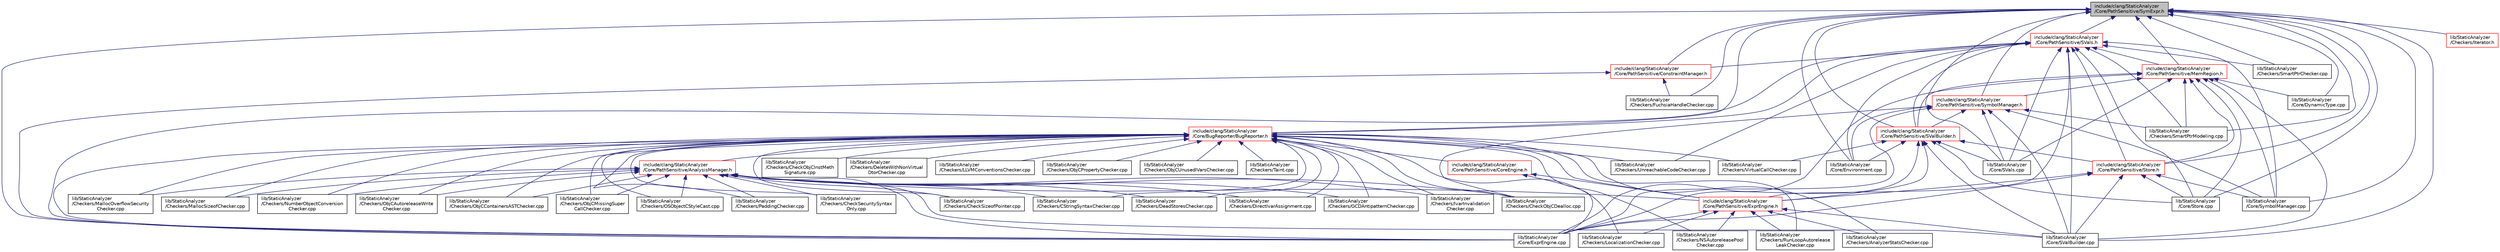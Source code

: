 digraph "include/clang/StaticAnalyzer/Core/PathSensitive/SymExpr.h"
{
 // LATEX_PDF_SIZE
  bgcolor="transparent";
  edge [fontname="Helvetica",fontsize="10",labelfontname="Helvetica",labelfontsize="10"];
  node [fontname="Helvetica",fontsize="10",shape=record];
  Node1 [label="include/clang/StaticAnalyzer\l/Core/PathSensitive/SymExpr.h",height=0.2,width=0.4,color="black", fillcolor="grey75", style="filled", fontcolor="black",tooltip=" "];
  Node1 -> Node2 [dir="back",color="midnightblue",fontsize="10",style="solid",fontname="Helvetica"];
  Node2 [label="include/clang/StaticAnalyzer\l/Core/BugReporter/BugReporter.h",height=0.2,width=0.4,color="red",URL="$BugReporter_8h.html",tooltip=" "];
  Node2 -> Node3 [dir="back",color="midnightblue",fontsize="10",style="solid",fontname="Helvetica"];
  Node3 [label="include/clang/StaticAnalyzer\l/Core/PathSensitive/AnalysisManager.h",height=0.2,width=0.4,color="red",URL="$AnalysisManager_8h.html",tooltip=" "];
  Node3 -> Node4 [dir="back",color="midnightblue",fontsize="10",style="solid",fontname="Helvetica"];
  Node4 [label="include/clang/StaticAnalyzer\l/Core/PathSensitive/ExprEngine.h",height=0.2,width=0.4,color="red",URL="$ExprEngine_8h.html",tooltip=" "];
  Node4 -> Node138 [dir="back",color="midnightblue",fontsize="10",style="solid",fontname="Helvetica"];
  Node138 [label="lib/StaticAnalyzer\l/Checkers/AnalyzerStatsChecker.cpp",height=0.2,width=0.4,color="black",URL="$AnalyzerStatsChecker_8cpp.html",tooltip=" "];
  Node4 -> Node48 [dir="back",color="midnightblue",fontsize="10",style="solid",fontname="Helvetica"];
  Node48 [label="lib/StaticAnalyzer\l/Checkers/LocalizationChecker.cpp",height=0.2,width=0.4,color="black",URL="$LocalizationChecker_8cpp.html",tooltip=" "];
  Node4 -> Node59 [dir="back",color="midnightblue",fontsize="10",style="solid",fontname="Helvetica"];
  Node59 [label="lib/StaticAnalyzer\l/Checkers/NSAutoreleasePool\lChecker.cpp",height=0.2,width=0.4,color="black",URL="$NSAutoreleasePoolChecker_8cpp.html",tooltip=" "];
  Node4 -> Node68 [dir="back",color="midnightblue",fontsize="10",style="solid",fontname="Helvetica"];
  Node68 [label="lib/StaticAnalyzer\l/Checkers/RunLoopAutorelease\lLeakChecker.cpp",height=0.2,width=0.4,color="black",URL="$RunLoopAutoreleaseLeakChecker_8cpp.html",tooltip=" "];
  Node4 -> Node83 [dir="back",color="midnightblue",fontsize="10",style="solid",fontname="Helvetica"];
  Node83 [label="lib/StaticAnalyzer\l/Core/ExprEngine.cpp",height=0.2,width=0.4,color="black",URL="$ExprEngine_8cpp.html",tooltip=" "];
  Node4 -> Node144 [dir="back",color="midnightblue",fontsize="10",style="solid",fontname="Helvetica"];
  Node144 [label="lib/StaticAnalyzer\l/Core/SValBuilder.cpp",height=0.2,width=0.4,color="black",URL="$SValBuilder_8cpp.html",tooltip=" "];
  Node3 -> Node40 [dir="back",color="midnightblue",fontsize="10",style="solid",fontname="Helvetica"];
  Node40 [label="lib/StaticAnalyzer\l/Checkers/CheckObjCDealloc.cpp",height=0.2,width=0.4,color="black",URL="$CheckObjCDealloc_8cpp.html",tooltip=" "];
  Node3 -> Node146 [dir="back",color="midnightblue",fontsize="10",style="solid",fontname="Helvetica"];
  Node146 [label="lib/StaticAnalyzer\l/Checkers/CheckSecuritySyntax\lOnly.cpp",height=0.2,width=0.4,color="black",URL="$CheckSecuritySyntaxOnly_8cpp.html",tooltip=" "];
  Node3 -> Node147 [dir="back",color="midnightblue",fontsize="10",style="solid",fontname="Helvetica"];
  Node147 [label="lib/StaticAnalyzer\l/Checkers/CheckSizeofPointer.cpp",height=0.2,width=0.4,color="black",URL="$CheckSizeofPointer_8cpp.html",tooltip=" "];
  Node3 -> Node106 [dir="back",color="midnightblue",fontsize="10",style="solid",fontname="Helvetica"];
  Node106 [label="lib/StaticAnalyzer\l/Checkers/CStringSyntaxChecker.cpp",height=0.2,width=0.4,color="black",URL="$CStringSyntaxChecker_8cpp.html",tooltip=" "];
  Node3 -> Node148 [dir="back",color="midnightblue",fontsize="10",style="solid",fontname="Helvetica"];
  Node148 [label="lib/StaticAnalyzer\l/Checkers/DeadStoresChecker.cpp",height=0.2,width=0.4,color="black",URL="$DeadStoresChecker_8cpp.html",tooltip=" "];
  Node3 -> Node149 [dir="back",color="midnightblue",fontsize="10",style="solid",fontname="Helvetica"];
  Node149 [label="lib/StaticAnalyzer\l/Checkers/DirectIvarAssignment.cpp",height=0.2,width=0.4,color="black",URL="$DirectIvarAssignment_8cpp.html",tooltip=" "];
  Node3 -> Node150 [dir="back",color="midnightblue",fontsize="10",style="solid",fontname="Helvetica"];
  Node150 [label="lib/StaticAnalyzer\l/Checkers/GCDAntipatternChecker.cpp",height=0.2,width=0.4,color="black",URL="$GCDAntipatternChecker_8cpp.html",tooltip=" "];
  Node3 -> Node151 [dir="back",color="midnightblue",fontsize="10",style="solid",fontname="Helvetica"];
  Node151 [label="lib/StaticAnalyzer\l/Checkers/IvarInvalidation\lChecker.cpp",height=0.2,width=0.4,color="black",URL="$IvarInvalidationChecker_8cpp.html",tooltip=" "];
  Node3 -> Node152 [dir="back",color="midnightblue",fontsize="10",style="solid",fontname="Helvetica"];
  Node152 [label="lib/StaticAnalyzer\l/Checkers/MallocOverflowSecurity\lChecker.cpp",height=0.2,width=0.4,color="black",URL="$MallocOverflowSecurityChecker_8cpp.html",tooltip=" "];
  Node3 -> Node153 [dir="back",color="midnightblue",fontsize="10",style="solid",fontname="Helvetica"];
  Node153 [label="lib/StaticAnalyzer\l/Checkers/MallocSizeofChecker.cpp",height=0.2,width=0.4,color="black",URL="$MallocSizeofChecker_8cpp.html",tooltip=" "];
  Node3 -> Node154 [dir="back",color="midnightblue",fontsize="10",style="solid",fontname="Helvetica"];
  Node154 [label="lib/StaticAnalyzer\l/Checkers/NumberObjectConversion\lChecker.cpp",height=0.2,width=0.4,color="black",URL="$NumberObjectConversionChecker_8cpp.html",tooltip=" "];
  Node3 -> Node155 [dir="back",color="midnightblue",fontsize="10",style="solid",fontname="Helvetica"];
  Node155 [label="lib/StaticAnalyzer\l/Checkers/ObjCAutoreleaseWrite\lChecker.cpp",height=0.2,width=0.4,color="black",URL="$ObjCAutoreleaseWriteChecker_8cpp.html",tooltip=" "];
  Node3 -> Node156 [dir="back",color="midnightblue",fontsize="10",style="solid",fontname="Helvetica"];
  Node156 [label="lib/StaticAnalyzer\l/Checkers/ObjCContainersASTChecker.cpp",height=0.2,width=0.4,color="black",URL="$ObjCContainersASTChecker_8cpp.html",tooltip=" "];
  Node3 -> Node157 [dir="back",color="midnightblue",fontsize="10",style="solid",fontname="Helvetica"];
  Node157 [label="lib/StaticAnalyzer\l/Checkers/ObjCMissingSuper\lCallChecker.cpp",height=0.2,width=0.4,color="black",URL="$ObjCMissingSuperCallChecker_8cpp.html",tooltip=" "];
  Node3 -> Node158 [dir="back",color="midnightblue",fontsize="10",style="solid",fontname="Helvetica"];
  Node158 [label="lib/StaticAnalyzer\l/Checkers/OSObjectCStyleCast.cpp",height=0.2,width=0.4,color="black",URL="$OSObjectCStyleCast_8cpp.html",tooltip=" "];
  Node3 -> Node159 [dir="back",color="midnightblue",fontsize="10",style="solid",fontname="Helvetica"];
  Node159 [label="lib/StaticAnalyzer\l/Checkers/PaddingChecker.cpp",height=0.2,width=0.4,color="black",URL="$PaddingChecker_8cpp.html",tooltip=" "];
  Node3 -> Node83 [dir="back",color="midnightblue",fontsize="10",style="solid",fontname="Helvetica"];
  Node3 -> Node144 [dir="back",color="midnightblue",fontsize="10",style="solid",fontname="Helvetica"];
  Node2 -> Node161 [dir="back",color="midnightblue",fontsize="10",style="solid",fontname="Helvetica"];
  Node161 [label="include/clang/StaticAnalyzer\l/Core/PathSensitive/CoreEngine.h",height=0.2,width=0.4,color="red",URL="$CoreEngine_8h.html",tooltip=" "];
  Node161 -> Node4 [dir="back",color="midnightblue",fontsize="10",style="solid",fontname="Helvetica"];
  Node161 -> Node83 [dir="back",color="midnightblue",fontsize="10",style="solid",fontname="Helvetica"];
  Node2 -> Node4 [dir="back",color="midnightblue",fontsize="10",style="solid",fontname="Helvetica"];
  Node2 -> Node138 [dir="back",color="midnightblue",fontsize="10",style="solid",fontname="Helvetica"];
  Node2 -> Node40 [dir="back",color="midnightblue",fontsize="10",style="solid",fontname="Helvetica"];
  Node2 -> Node162 [dir="back",color="midnightblue",fontsize="10",style="solid",fontname="Helvetica"];
  Node162 [label="lib/StaticAnalyzer\l/Checkers/CheckObjCInstMeth\lSignature.cpp",height=0.2,width=0.4,color="black",URL="$CheckObjCInstMethSignature_8cpp.html",tooltip=" "];
  Node2 -> Node146 [dir="back",color="midnightblue",fontsize="10",style="solid",fontname="Helvetica"];
  Node2 -> Node147 [dir="back",color="midnightblue",fontsize="10",style="solid",fontname="Helvetica"];
  Node2 -> Node106 [dir="back",color="midnightblue",fontsize="10",style="solid",fontname="Helvetica"];
  Node2 -> Node148 [dir="back",color="midnightblue",fontsize="10",style="solid",fontname="Helvetica"];
  Node2 -> Node41 [dir="back",color="midnightblue",fontsize="10",style="solid",fontname="Helvetica"];
  Node41 [label="lib/StaticAnalyzer\l/Checkers/DeleteWithNonVirtual\lDtorChecker.cpp",height=0.2,width=0.4,color="black",URL="$DeleteWithNonVirtualDtorChecker_8cpp.html",tooltip=" "];
  Node2 -> Node149 [dir="back",color="midnightblue",fontsize="10",style="solid",fontname="Helvetica"];
  Node2 -> Node150 [dir="back",color="midnightblue",fontsize="10",style="solid",fontname="Helvetica"];
  Node2 -> Node151 [dir="back",color="midnightblue",fontsize="10",style="solid",fontname="Helvetica"];
  Node2 -> Node163 [dir="back",color="midnightblue",fontsize="10",style="solid",fontname="Helvetica"];
  Node163 [label="lib/StaticAnalyzer\l/Checkers/LLVMConventionsChecker.cpp",height=0.2,width=0.4,color="black",URL="$LLVMConventionsChecker_8cpp.html",tooltip=" "];
  Node2 -> Node48 [dir="back",color="midnightblue",fontsize="10",style="solid",fontname="Helvetica"];
  Node2 -> Node152 [dir="back",color="midnightblue",fontsize="10",style="solid",fontname="Helvetica"];
  Node2 -> Node153 [dir="back",color="midnightblue",fontsize="10",style="solid",fontname="Helvetica"];
  Node2 -> Node59 [dir="back",color="midnightblue",fontsize="10",style="solid",fontname="Helvetica"];
  Node2 -> Node154 [dir="back",color="midnightblue",fontsize="10",style="solid",fontname="Helvetica"];
  Node2 -> Node155 [dir="back",color="midnightblue",fontsize="10",style="solid",fontname="Helvetica"];
  Node2 -> Node156 [dir="back",color="midnightblue",fontsize="10",style="solid",fontname="Helvetica"];
  Node2 -> Node157 [dir="back",color="midnightblue",fontsize="10",style="solid",fontname="Helvetica"];
  Node2 -> Node164 [dir="back",color="midnightblue",fontsize="10",style="solid",fontname="Helvetica"];
  Node164 [label="lib/StaticAnalyzer\l/Checkers/ObjCPropertyChecker.cpp",height=0.2,width=0.4,color="black",URL="$ObjCPropertyChecker_8cpp.html",tooltip=" "];
  Node2 -> Node165 [dir="back",color="midnightblue",fontsize="10",style="solid",fontname="Helvetica"];
  Node165 [label="lib/StaticAnalyzer\l/Checkers/ObjCUnusedIVarsChecker.cpp",height=0.2,width=0.4,color="black",URL="$ObjCUnusedIVarsChecker_8cpp.html",tooltip=" "];
  Node2 -> Node158 [dir="back",color="midnightblue",fontsize="10",style="solid",fontname="Helvetica"];
  Node2 -> Node159 [dir="back",color="midnightblue",fontsize="10",style="solid",fontname="Helvetica"];
  Node2 -> Node68 [dir="back",color="midnightblue",fontsize="10",style="solid",fontname="Helvetica"];
  Node2 -> Node166 [dir="back",color="midnightblue",fontsize="10",style="solid",fontname="Helvetica"];
  Node166 [label="lib/StaticAnalyzer\l/Checkers/Taint.cpp",height=0.2,width=0.4,color="black",URL="$Taint_8cpp.html",tooltip=" "];
  Node2 -> Node135 [dir="back",color="midnightblue",fontsize="10",style="solid",fontname="Helvetica"];
  Node135 [label="lib/StaticAnalyzer\l/Checkers/UnreachableCodeChecker.cpp",height=0.2,width=0.4,color="black",URL="$UnreachableCodeChecker_8cpp.html",tooltip=" "];
  Node2 -> Node79 [dir="back",color="midnightblue",fontsize="10",style="solid",fontname="Helvetica"];
  Node79 [label="lib/StaticAnalyzer\l/Checkers/VirtualCallChecker.cpp",height=0.2,width=0.4,color="black",URL="$VirtualCallChecker_8cpp.html",tooltip=" "];
  Node2 -> Node83 [dir="back",color="midnightblue",fontsize="10",style="solid",fontname="Helvetica"];
  Node1 -> Node172 [dir="back",color="midnightblue",fontsize="10",style="solid",fontname="Helvetica"];
  Node172 [label="include/clang/StaticAnalyzer\l/Core/PathSensitive/ConstraintManager.h",height=0.2,width=0.4,color="red",URL="$ConstraintManager_8h.html",tooltip=" "];
  Node172 -> Node45 [dir="back",color="midnightblue",fontsize="10",style="solid",fontname="Helvetica"];
  Node45 [label="lib/StaticAnalyzer\l/Checkers/FuchsiaHandleChecker.cpp",height=0.2,width=0.4,color="black",URL="$FuchsiaHandleChecker_8cpp.html",tooltip=" "];
  Node172 -> Node83 [dir="back",color="midnightblue",fontsize="10",style="solid",fontname="Helvetica"];
  Node1 -> Node200 [dir="back",color="midnightblue",fontsize="10",style="solid",fontname="Helvetica"];
  Node200 [label="include/clang/StaticAnalyzer\l/Core/PathSensitive/MemRegion.h",height=0.2,width=0.4,color="red",URL="$MemRegion_8h.html",tooltip=" "];
  Node200 -> Node203 [dir="back",color="midnightblue",fontsize="10",style="solid",fontname="Helvetica"];
  Node203 [label="include/clang/StaticAnalyzer\l/Core/PathSensitive/Store.h",height=0.2,width=0.4,color="red",URL="$Store_8h.html",tooltip=" "];
  Node203 -> Node4 [dir="back",color="midnightblue",fontsize="10",style="solid",fontname="Helvetica"];
  Node203 -> Node83 [dir="back",color="midnightblue",fontsize="10",style="solid",fontname="Helvetica"];
  Node203 -> Node90 [dir="back",color="midnightblue",fontsize="10",style="solid",fontname="Helvetica"];
  Node90 [label="lib/StaticAnalyzer\l/Core/Store.cpp",height=0.2,width=0.4,color="black",URL="$Store_8cpp.html",tooltip=" "];
  Node203 -> Node144 [dir="back",color="midnightblue",fontsize="10",style="solid",fontname="Helvetica"];
  Node203 -> Node213 [dir="back",color="midnightblue",fontsize="10",style="solid",fontname="Helvetica"];
  Node213 [label="lib/StaticAnalyzer\l/Core/SymbolManager.cpp",height=0.2,width=0.4,color="black",URL="$SymbolManager_8cpp.html",tooltip=" "];
  Node200 -> Node202 [dir="back",color="midnightblue",fontsize="10",style="solid",fontname="Helvetica"];
  Node202 [label="include/clang/StaticAnalyzer\l/Core/PathSensitive/SValBuilder.h",height=0.2,width=0.4,color="red",URL="$SValBuilder_8h.html",tooltip=" "];
  Node202 -> Node4 [dir="back",color="midnightblue",fontsize="10",style="solid",fontname="Helvetica"];
  Node202 -> Node203 [dir="back",color="midnightblue",fontsize="10",style="solid",fontname="Helvetica"];
  Node202 -> Node79 [dir="back",color="midnightblue",fontsize="10",style="solid",fontname="Helvetica"];
  Node202 -> Node199 [dir="back",color="midnightblue",fontsize="10",style="solid",fontname="Helvetica"];
  Node199 [label="lib/StaticAnalyzer\l/Core/Environment.cpp",height=0.2,width=0.4,color="black",URL="$Environment_8cpp.html",tooltip=" "];
  Node202 -> Node83 [dir="back",color="midnightblue",fontsize="10",style="solid",fontname="Helvetica"];
  Node202 -> Node90 [dir="back",color="midnightblue",fontsize="10",style="solid",fontname="Helvetica"];
  Node202 -> Node144 [dir="back",color="midnightblue",fontsize="10",style="solid",fontname="Helvetica"];
  Node202 -> Node214 [dir="back",color="midnightblue",fontsize="10",style="solid",fontname="Helvetica"];
  Node214 [label="lib/StaticAnalyzer\l/Core/SVals.cpp",height=0.2,width=0.4,color="black",URL="$SVals_8cpp.html",tooltip=" "];
  Node200 -> Node217 [dir="back",color="midnightblue",fontsize="10",style="solid",fontname="Helvetica"];
  Node217 [label="include/clang/StaticAnalyzer\l/Core/PathSensitive/SymbolManager.h",height=0.2,width=0.4,color="red",URL="$SymbolManager_8h.html",tooltip=" "];
  Node217 -> Node202 [dir="back",color="midnightblue",fontsize="10",style="solid",fontname="Helvetica"];
  Node217 -> Node40 [dir="back",color="midnightblue",fontsize="10",style="solid",fontname="Helvetica"];
  Node217 -> Node30 [dir="back",color="midnightblue",fontsize="10",style="solid",fontname="Helvetica"];
  Node30 [label="lib/StaticAnalyzer\l/Checkers/SmartPtrModeling.cpp",height=0.2,width=0.4,color="black",URL="$SmartPtrModeling_8cpp.html",tooltip=" "];
  Node217 -> Node199 [dir="back",color="midnightblue",fontsize="10",style="solid",fontname="Helvetica"];
  Node217 -> Node83 [dir="back",color="midnightblue",fontsize="10",style="solid",fontname="Helvetica"];
  Node217 -> Node144 [dir="back",color="midnightblue",fontsize="10",style="solid",fontname="Helvetica"];
  Node217 -> Node214 [dir="back",color="midnightblue",fontsize="10",style="solid",fontname="Helvetica"];
  Node217 -> Node213 [dir="back",color="midnightblue",fontsize="10",style="solid",fontname="Helvetica"];
  Node200 -> Node30 [dir="back",color="midnightblue",fontsize="10",style="solid",fontname="Helvetica"];
  Node200 -> Node181 [dir="back",color="midnightblue",fontsize="10",style="solid",fontname="Helvetica"];
  Node181 [label="lib/StaticAnalyzer\l/Core/DynamicType.cpp",height=0.2,width=0.4,color="black",URL="$DynamicType_8cpp.html",tooltip=" "];
  Node200 -> Node83 [dir="back",color="midnightblue",fontsize="10",style="solid",fontname="Helvetica"];
  Node200 -> Node90 [dir="back",color="midnightblue",fontsize="10",style="solid",fontname="Helvetica"];
  Node200 -> Node144 [dir="back",color="midnightblue",fontsize="10",style="solid",fontname="Helvetica"];
  Node200 -> Node214 [dir="back",color="midnightblue",fontsize="10",style="solid",fontname="Helvetica"];
  Node200 -> Node213 [dir="back",color="midnightblue",fontsize="10",style="solid",fontname="Helvetica"];
  Node1 -> Node203 [dir="back",color="midnightblue",fontsize="10",style="solid",fontname="Helvetica"];
  Node1 -> Node202 [dir="back",color="midnightblue",fontsize="10",style="solid",fontname="Helvetica"];
  Node1 -> Node219 [dir="back",color="midnightblue",fontsize="10",style="solid",fontname="Helvetica"];
  Node219 [label="include/clang/StaticAnalyzer\l/Core/PathSensitive/SVals.h",height=0.2,width=0.4,color="red",URL="$SVals_8h.html",tooltip=" "];
  Node219 -> Node2 [dir="back",color="midnightblue",fontsize="10",style="solid",fontname="Helvetica"];
  Node219 -> Node172 [dir="back",color="midnightblue",fontsize="10",style="solid",fontname="Helvetica"];
  Node219 -> Node4 [dir="back",color="midnightblue",fontsize="10",style="solid",fontname="Helvetica"];
  Node219 -> Node200 [dir="back",color="midnightblue",fontsize="10",style="solid",fontname="Helvetica"];
  Node219 -> Node203 [dir="back",color="midnightblue",fontsize="10",style="solid",fontname="Helvetica"];
  Node219 -> Node202 [dir="back",color="midnightblue",fontsize="10",style="solid",fontname="Helvetica"];
  Node219 -> Node70 [dir="back",color="midnightblue",fontsize="10",style="solid",fontname="Helvetica"];
  Node70 [label="lib/StaticAnalyzer\l/Checkers/SmartPtrChecker.cpp",height=0.2,width=0.4,color="black",URL="$SmartPtrChecker_8cpp.html",tooltip=" "];
  Node219 -> Node30 [dir="back",color="midnightblue",fontsize="10",style="solid",fontname="Helvetica"];
  Node219 -> Node135 [dir="back",color="midnightblue",fontsize="10",style="solid",fontname="Helvetica"];
  Node219 -> Node199 [dir="back",color="midnightblue",fontsize="10",style="solid",fontname="Helvetica"];
  Node219 -> Node83 [dir="back",color="midnightblue",fontsize="10",style="solid",fontname="Helvetica"];
  Node219 -> Node90 [dir="back",color="midnightblue",fontsize="10",style="solid",fontname="Helvetica"];
  Node219 -> Node144 [dir="back",color="midnightblue",fontsize="10",style="solid",fontname="Helvetica"];
  Node219 -> Node214 [dir="back",color="midnightblue",fontsize="10",style="solid",fontname="Helvetica"];
  Node219 -> Node213 [dir="back",color="midnightblue",fontsize="10",style="solid",fontname="Helvetica"];
  Node1 -> Node217 [dir="back",color="midnightblue",fontsize="10",style="solid",fontname="Helvetica"];
  Node1 -> Node179 [dir="back",color="midnightblue",fontsize="10",style="solid",fontname="Helvetica"];
  Node179 [label="lib/StaticAnalyzer\l/Checkers/Iterator.h",height=0.2,width=0.4,color="red",URL="$Iterator_8h.html",tooltip=" "];
  Node1 -> Node45 [dir="back",color="midnightblue",fontsize="10",style="solid",fontname="Helvetica"];
  Node1 -> Node70 [dir="back",color="midnightblue",fontsize="10",style="solid",fontname="Helvetica"];
  Node1 -> Node30 [dir="back",color="midnightblue",fontsize="10",style="solid",fontname="Helvetica"];
  Node1 -> Node181 [dir="back",color="midnightblue",fontsize="10",style="solid",fontname="Helvetica"];
  Node1 -> Node199 [dir="back",color="midnightblue",fontsize="10",style="solid",fontname="Helvetica"];
  Node1 -> Node83 [dir="back",color="midnightblue",fontsize="10",style="solid",fontname="Helvetica"];
  Node1 -> Node90 [dir="back",color="midnightblue",fontsize="10",style="solid",fontname="Helvetica"];
  Node1 -> Node144 [dir="back",color="midnightblue",fontsize="10",style="solid",fontname="Helvetica"];
  Node1 -> Node214 [dir="back",color="midnightblue",fontsize="10",style="solid",fontname="Helvetica"];
  Node1 -> Node213 [dir="back",color="midnightblue",fontsize="10",style="solid",fontname="Helvetica"];
}
